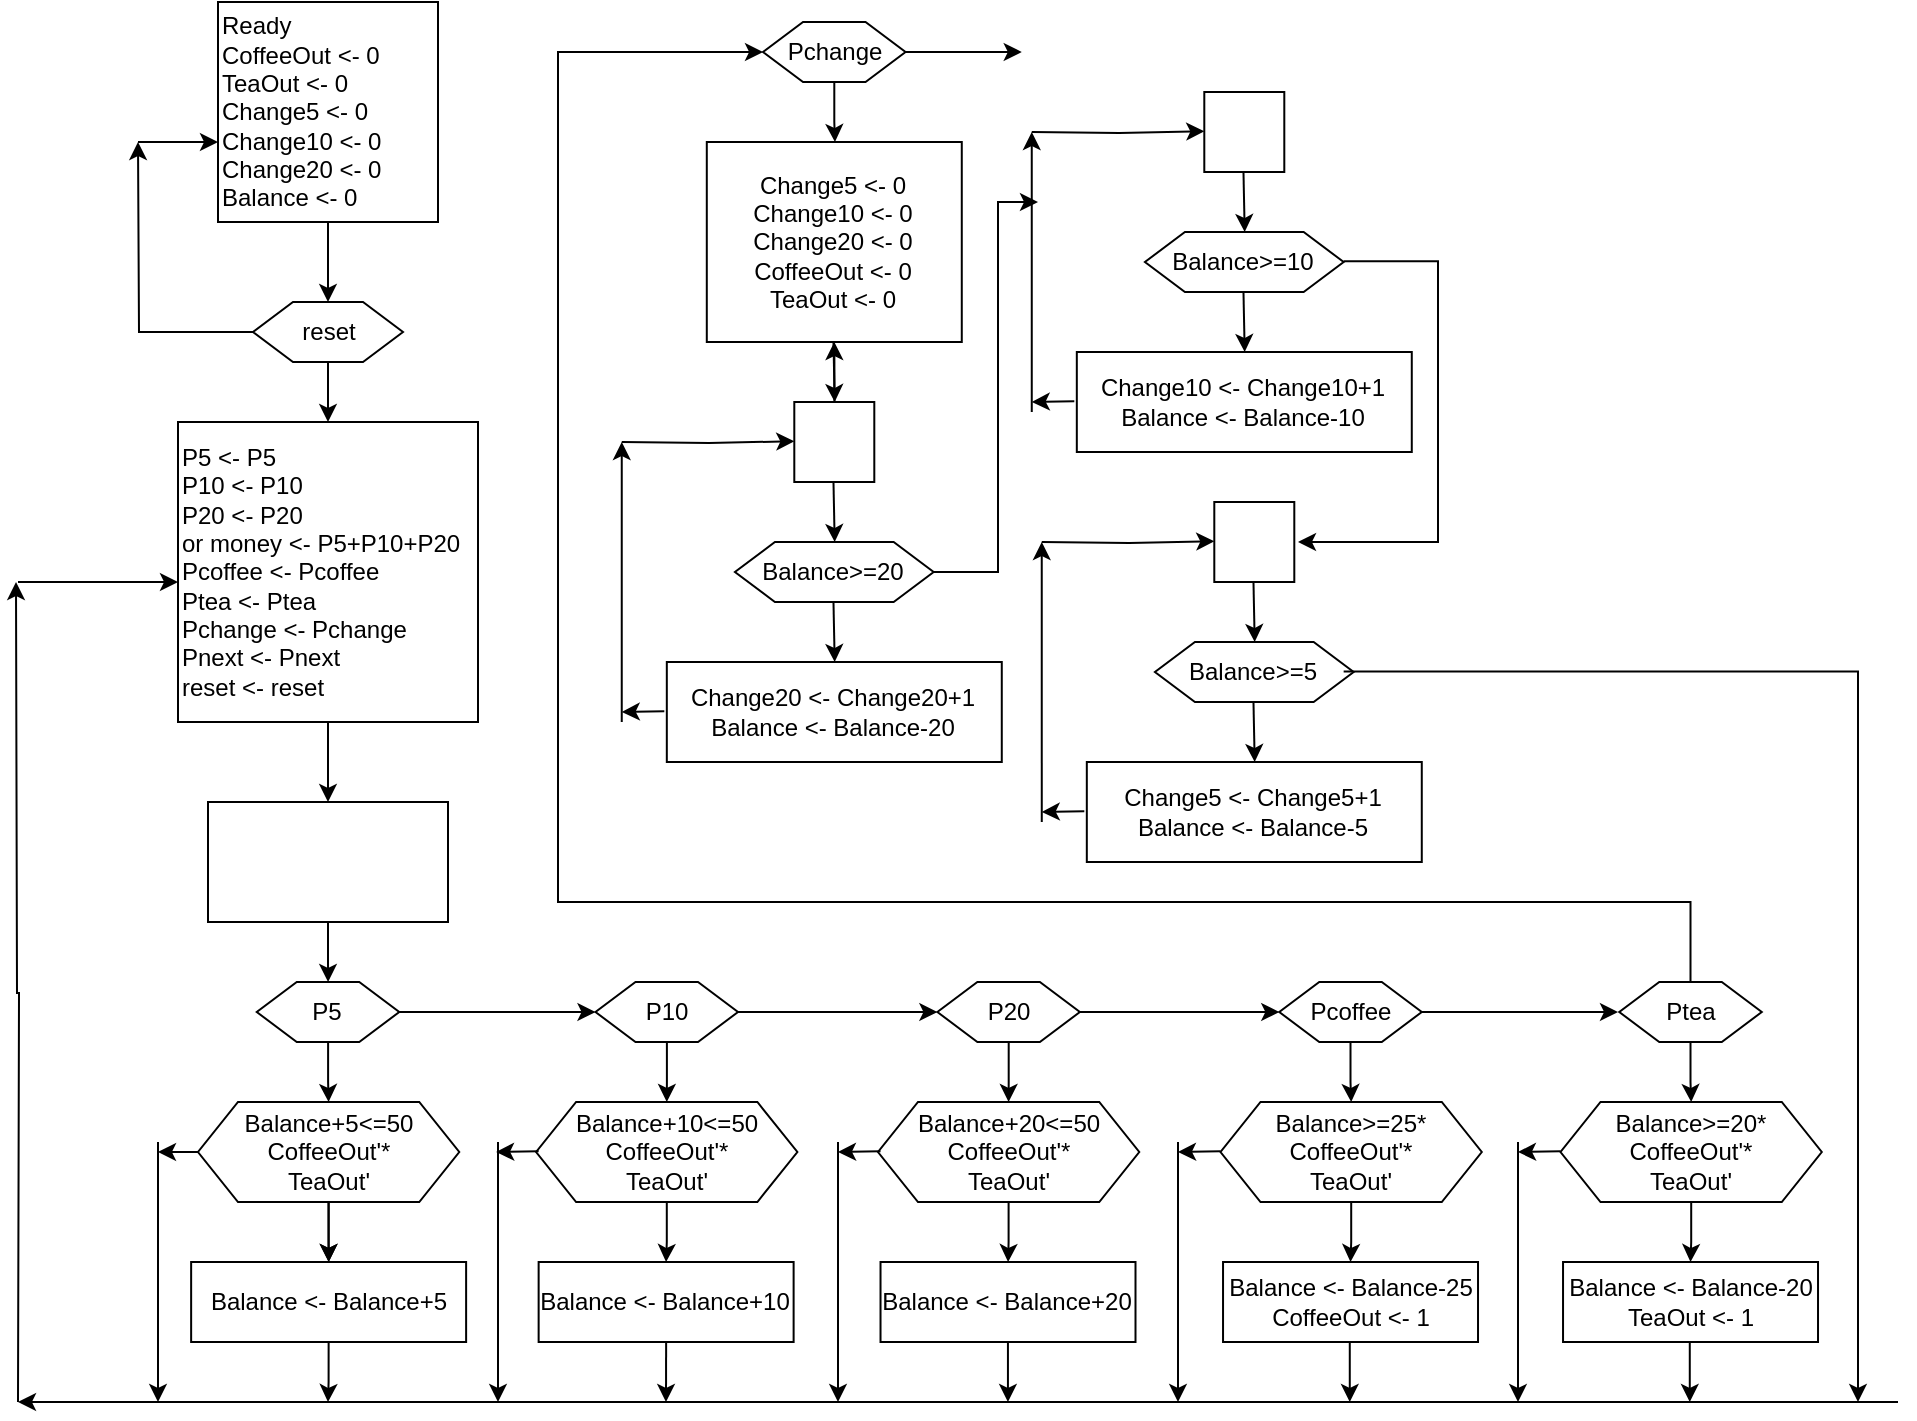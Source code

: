 <mxfile version="22.0.8" type="github">
  <diagram name="Page-1" id="a-lz978gGx6K19uARcvc">
    <mxGraphModel dx="2643" dy="988" grid="1" gridSize="10" guides="1" tooltips="1" connect="1" arrows="1" fold="1" page="1" pageScale="1" pageWidth="850" pageHeight="1100" math="0" shadow="0">
      <root>
        <mxCell id="0" />
        <mxCell id="1" parent="0" />
        <mxCell id="YPnYqugieRIAXHoPEM4v-4" value="" style="edgeStyle=orthogonalEdgeStyle;rounded=0;orthogonalLoop=1;jettySize=auto;html=1;" parent="1" source="YPnYqugieRIAXHoPEM4v-1" target="YPnYqugieRIAXHoPEM4v-2" edge="1">
          <mxGeometry relative="1" as="geometry" />
        </mxCell>
        <mxCell id="YPnYqugieRIAXHoPEM4v-1" value="Ready&lt;br&gt;CoffeeOut &amp;lt;- 0&lt;br&gt;TeaOut &amp;lt;- 0&lt;br&gt;Change5 &amp;lt;- 0&lt;br&gt;Change10 &amp;lt;- 0&lt;br&gt;Change20 &amp;lt;- 0&lt;br&gt;&lt;div style=&quot;&quot;&gt;&lt;span style=&quot;background-color: initial;&quot;&gt;Balance &amp;lt;- 0&lt;/span&gt;&lt;/div&gt;" style="whiteSpace=wrap;html=1;aspect=fixed;align=left;" parent="1" vertex="1">
          <mxGeometry x="80" y="80" width="110" height="110" as="geometry" />
        </mxCell>
        <mxCell id="YPnYqugieRIAXHoPEM4v-5" style="edgeStyle=orthogonalEdgeStyle;rounded=0;orthogonalLoop=1;jettySize=auto;html=1;" parent="1" source="YPnYqugieRIAXHoPEM4v-2" edge="1">
          <mxGeometry relative="1" as="geometry">
            <mxPoint x="40" y="150" as="targetPoint" />
          </mxGeometry>
        </mxCell>
        <mxCell id="YPnYqugieRIAXHoPEM4v-8" style="edgeStyle=orthogonalEdgeStyle;rounded=0;orthogonalLoop=1;jettySize=auto;html=1;exitX=0.5;exitY=1;exitDx=0;exitDy=0;" parent="1" source="YPnYqugieRIAXHoPEM4v-2" edge="1">
          <mxGeometry relative="1" as="geometry">
            <mxPoint x="135" y="290" as="targetPoint" />
          </mxGeometry>
        </mxCell>
        <mxCell id="YPnYqugieRIAXHoPEM4v-2" value="reset" style="shape=hexagon;perimeter=hexagonPerimeter2;whiteSpace=wrap;html=1;fixedSize=1;" parent="1" vertex="1">
          <mxGeometry x="97.5" y="230" width="75" height="30" as="geometry" />
        </mxCell>
        <mxCell id="YPnYqugieRIAXHoPEM4v-7" value="" style="endArrow=classic;html=1;rounded=0;" parent="1" edge="1">
          <mxGeometry width="50" height="50" relative="1" as="geometry">
            <mxPoint x="40" y="150" as="sourcePoint" />
            <mxPoint x="80" y="150" as="targetPoint" />
          </mxGeometry>
        </mxCell>
        <mxCell id="YPnYqugieRIAXHoPEM4v-11" value="" style="edgeStyle=orthogonalEdgeStyle;rounded=0;orthogonalLoop=1;jettySize=auto;html=1;" parent="1" source="YPnYqugieRIAXHoPEM4v-9" target="YPnYqugieRIAXHoPEM4v-10" edge="1">
          <mxGeometry relative="1" as="geometry" />
        </mxCell>
        <mxCell id="YPnYqugieRIAXHoPEM4v-9" value="P5 &amp;lt;- P5&lt;br&gt;P10 &amp;lt;- P10&lt;br&gt;P20 &amp;lt;- P20&lt;br&gt;or money &amp;lt;- P5+P10+P20&lt;br&gt;Pcoffee &amp;lt;- Pcoffee&lt;br&gt;Ptea &amp;lt;- Ptea&lt;br&gt;&lt;div style=&quot;&quot;&gt;&lt;span style=&quot;background-color: initial;&quot;&gt;Pchange &amp;lt;- Pchange&lt;/span&gt;&lt;/div&gt;&lt;div style=&quot;&quot;&gt;&lt;span style=&quot;background-color: initial;&quot;&gt;Pnext &amp;lt;- Pnext&lt;/span&gt;&lt;/div&gt;&lt;div style=&quot;&quot;&gt;reset &amp;lt;- reset&lt;/div&gt;" style="whiteSpace=wrap;html=1;aspect=fixed;align=left;" parent="1" vertex="1">
          <mxGeometry x="60" y="290" width="150" height="150" as="geometry" />
        </mxCell>
        <mxCell id="B4vN6VEIP0nUrANsFfqJ-2" value="" style="edgeStyle=orthogonalEdgeStyle;rounded=0;orthogonalLoop=1;jettySize=auto;html=1;" edge="1" parent="1" source="YPnYqugieRIAXHoPEM4v-10" target="B4vN6VEIP0nUrANsFfqJ-1">
          <mxGeometry relative="1" as="geometry" />
        </mxCell>
        <mxCell id="YPnYqugieRIAXHoPEM4v-10" value="" style="whiteSpace=wrap;html=1;align=left;" parent="1" vertex="1">
          <mxGeometry x="75" y="480" width="120" height="60" as="geometry" />
        </mxCell>
        <mxCell id="B4vN6VEIP0nUrANsFfqJ-4" value="" style="edgeStyle=orthogonalEdgeStyle;rounded=0;orthogonalLoop=1;jettySize=auto;html=1;entryX=0;entryY=0.5;entryDx=0;entryDy=0;" edge="1" parent="1" source="B4vN6VEIP0nUrANsFfqJ-1" target="B4vN6VEIP0nUrANsFfqJ-14">
          <mxGeometry relative="1" as="geometry">
            <mxPoint x="230" y="585" as="targetPoint" />
          </mxGeometry>
        </mxCell>
        <mxCell id="B4vN6VEIP0nUrANsFfqJ-6" value="" style="edgeStyle=orthogonalEdgeStyle;rounded=0;orthogonalLoop=1;jettySize=auto;html=1;" edge="1" parent="1" source="B4vN6VEIP0nUrANsFfqJ-1" target="B4vN6VEIP0nUrANsFfqJ-5">
          <mxGeometry relative="1" as="geometry" />
        </mxCell>
        <mxCell id="B4vN6VEIP0nUrANsFfqJ-1" value="P5" style="shape=hexagon;perimeter=hexagonPerimeter2;whiteSpace=wrap;html=1;fixedSize=1;" vertex="1" parent="1">
          <mxGeometry x="99.38" y="570" width="71.25" height="30" as="geometry" />
        </mxCell>
        <mxCell id="B4vN6VEIP0nUrANsFfqJ-8" value="" style="edgeStyle=orthogonalEdgeStyle;rounded=0;orthogonalLoop=1;jettySize=auto;html=1;" edge="1" parent="1" source="B4vN6VEIP0nUrANsFfqJ-5" target="B4vN6VEIP0nUrANsFfqJ-7">
          <mxGeometry relative="1" as="geometry" />
        </mxCell>
        <mxCell id="B4vN6VEIP0nUrANsFfqJ-21" value="" style="edgeStyle=orthogonalEdgeStyle;rounded=0;orthogonalLoop=1;jettySize=auto;html=1;" edge="1" parent="1" source="B4vN6VEIP0nUrANsFfqJ-5" target="B4vN6VEIP0nUrANsFfqJ-7">
          <mxGeometry relative="1" as="geometry" />
        </mxCell>
        <mxCell id="B4vN6VEIP0nUrANsFfqJ-5" value="Balance+5&amp;lt;=50&lt;br&gt;CoffeeOut&#39;*&lt;br&gt;TeaOut&#39;" style="shape=hexagon;perimeter=hexagonPerimeter2;whiteSpace=wrap;html=1;fixedSize=1;" vertex="1" parent="1">
          <mxGeometry x="70" y="630" width="130.63" height="50" as="geometry" />
        </mxCell>
        <mxCell id="B4vN6VEIP0nUrANsFfqJ-7" value="Balance &amp;lt;- Balance+5" style="whiteSpace=wrap;html=1;" vertex="1" parent="1">
          <mxGeometry x="66.57" y="710" width="137.49" height="40" as="geometry" />
        </mxCell>
        <mxCell id="B4vN6VEIP0nUrANsFfqJ-10" value="" style="endArrow=classic;html=1;rounded=0;" edge="1" parent="1">
          <mxGeometry width="50" height="50" relative="1" as="geometry">
            <mxPoint x="-20" y="370" as="sourcePoint" />
            <mxPoint x="60" y="370" as="targetPoint" />
          </mxGeometry>
        </mxCell>
        <mxCell id="B4vN6VEIP0nUrANsFfqJ-11" value="" style="endArrow=classic;html=1;rounded=0;exitX=0;exitY=0.5;exitDx=0;exitDy=0;" edge="1" parent="1" source="B4vN6VEIP0nUrANsFfqJ-5">
          <mxGeometry width="50" height="50" relative="1" as="geometry">
            <mxPoint x="30" y="654.63" as="sourcePoint" />
            <mxPoint x="50" y="655" as="targetPoint" />
          </mxGeometry>
        </mxCell>
        <mxCell id="B4vN6VEIP0nUrANsFfqJ-12" value="" style="edgeStyle=orthogonalEdgeStyle;rounded=0;orthogonalLoop=1;jettySize=auto;html=1;entryX=0;entryY=0.5;entryDx=0;entryDy=0;" edge="1" parent="1" source="B4vN6VEIP0nUrANsFfqJ-14" target="B4vN6VEIP0nUrANsFfqJ-26">
          <mxGeometry relative="1" as="geometry">
            <mxPoint x="380" y="585" as="targetPoint" />
          </mxGeometry>
        </mxCell>
        <mxCell id="B4vN6VEIP0nUrANsFfqJ-13" value="" style="edgeStyle=orthogonalEdgeStyle;rounded=0;orthogonalLoop=1;jettySize=auto;html=1;" edge="1" parent="1" source="B4vN6VEIP0nUrANsFfqJ-14" target="B4vN6VEIP0nUrANsFfqJ-16">
          <mxGeometry relative="1" as="geometry" />
        </mxCell>
        <mxCell id="B4vN6VEIP0nUrANsFfqJ-14" value="P10" style="shape=hexagon;perimeter=hexagonPerimeter2;whiteSpace=wrap;html=1;fixedSize=1;" vertex="1" parent="1">
          <mxGeometry x="268.75" y="570" width="71.25" height="30" as="geometry" />
        </mxCell>
        <mxCell id="B4vN6VEIP0nUrANsFfqJ-15" value="" style="edgeStyle=orthogonalEdgeStyle;rounded=0;orthogonalLoop=1;jettySize=auto;html=1;" edge="1" parent="1" source="B4vN6VEIP0nUrANsFfqJ-16" target="B4vN6VEIP0nUrANsFfqJ-17">
          <mxGeometry relative="1" as="geometry" />
        </mxCell>
        <mxCell id="B4vN6VEIP0nUrANsFfqJ-16" value="Balance+10&amp;lt;=50&lt;br&gt;CoffeeOut&#39;*&lt;br&gt;TeaOut&#39;" style="shape=hexagon;perimeter=hexagonPerimeter2;whiteSpace=wrap;html=1;fixedSize=1;" vertex="1" parent="1">
          <mxGeometry x="239.06" y="630" width="130.63" height="50" as="geometry" />
        </mxCell>
        <mxCell id="B4vN6VEIP0nUrANsFfqJ-17" value="Balance &amp;lt;- Balance+10" style="whiteSpace=wrap;html=1;" vertex="1" parent="1">
          <mxGeometry x="240.32" y="710" width="127.49" height="40" as="geometry" />
        </mxCell>
        <mxCell id="B4vN6VEIP0nUrANsFfqJ-19" value="" style="endArrow=classic;html=1;rounded=0;" edge="1" parent="1">
          <mxGeometry width="50" height="50" relative="1" as="geometry">
            <mxPoint x="920" y="780" as="sourcePoint" />
            <mxPoint x="-20" y="780" as="targetPoint" />
          </mxGeometry>
        </mxCell>
        <mxCell id="B4vN6VEIP0nUrANsFfqJ-20" value="" style="edgeStyle=orthogonalEdgeStyle;rounded=0;orthogonalLoop=1;jettySize=auto;html=1;exitX=0.5;exitY=1;exitDx=0;exitDy=0;" edge="1" parent="1" source="B4vN6VEIP0nUrANsFfqJ-17">
          <mxGeometry relative="1" as="geometry">
            <mxPoint x="284.63" y="800" as="sourcePoint" />
            <mxPoint x="304" y="780" as="targetPoint" />
          </mxGeometry>
        </mxCell>
        <mxCell id="B4vN6VEIP0nUrANsFfqJ-22" value="" style="edgeStyle=orthogonalEdgeStyle;rounded=0;orthogonalLoop=1;jettySize=auto;html=1;" edge="1" parent="1">
          <mxGeometry relative="1" as="geometry">
            <mxPoint x="-20" y="780" as="sourcePoint" />
            <mxPoint x="-21" y="370" as="targetPoint" />
          </mxGeometry>
        </mxCell>
        <mxCell id="B4vN6VEIP0nUrANsFfqJ-23" value="" style="edgeStyle=orthogonalEdgeStyle;rounded=0;orthogonalLoop=1;jettySize=auto;html=1;exitX=0.5;exitY=1;exitDx=0;exitDy=0;" edge="1" parent="1" source="B4vN6VEIP0nUrANsFfqJ-7">
          <mxGeometry relative="1" as="geometry">
            <mxPoint x="60" y="740" as="sourcePoint" />
            <mxPoint x="135" y="780" as="targetPoint" />
            <Array as="points">
              <mxPoint x="135" y="770" />
              <mxPoint x="135" y="770" />
            </Array>
          </mxGeometry>
        </mxCell>
        <mxCell id="B4vN6VEIP0nUrANsFfqJ-24" value="" style="edgeStyle=orthogonalEdgeStyle;rounded=0;orthogonalLoop=1;jettySize=auto;html=1;entryX=0;entryY=0.5;entryDx=0;entryDy=0;" edge="1" parent="1" source="B4vN6VEIP0nUrANsFfqJ-26" target="B4vN6VEIP0nUrANsFfqJ-36">
          <mxGeometry relative="1" as="geometry">
            <mxPoint x="570.31" y="585" as="targetPoint" />
          </mxGeometry>
        </mxCell>
        <mxCell id="B4vN6VEIP0nUrANsFfqJ-25" value="" style="edgeStyle=orthogonalEdgeStyle;rounded=0;orthogonalLoop=1;jettySize=auto;html=1;" edge="1" parent="1" source="B4vN6VEIP0nUrANsFfqJ-26" target="B4vN6VEIP0nUrANsFfqJ-28">
          <mxGeometry relative="1" as="geometry" />
        </mxCell>
        <mxCell id="B4vN6VEIP0nUrANsFfqJ-26" value="P20" style="shape=hexagon;perimeter=hexagonPerimeter2;whiteSpace=wrap;html=1;fixedSize=1;" vertex="1" parent="1">
          <mxGeometry x="439.69" y="570" width="71.25" height="30" as="geometry" />
        </mxCell>
        <mxCell id="B4vN6VEIP0nUrANsFfqJ-27" value="" style="edgeStyle=orthogonalEdgeStyle;rounded=0;orthogonalLoop=1;jettySize=auto;html=1;" edge="1" parent="1" source="B4vN6VEIP0nUrANsFfqJ-28" target="B4vN6VEIP0nUrANsFfqJ-29">
          <mxGeometry relative="1" as="geometry" />
        </mxCell>
        <mxCell id="B4vN6VEIP0nUrANsFfqJ-28" value="Balance+20&amp;lt;=50&lt;br&gt;CoffeeOut&#39;*&lt;br&gt;TeaOut&#39;" style="shape=hexagon;perimeter=hexagonPerimeter2;whiteSpace=wrap;html=1;fixedSize=1;" vertex="1" parent="1">
          <mxGeometry x="410" y="630" width="130.63" height="50" as="geometry" />
        </mxCell>
        <mxCell id="B4vN6VEIP0nUrANsFfqJ-29" value="Balance &amp;lt;- Balance+20" style="whiteSpace=wrap;html=1;" vertex="1" parent="1">
          <mxGeometry x="411.26" y="710" width="127.49" height="40" as="geometry" />
        </mxCell>
        <mxCell id="B4vN6VEIP0nUrANsFfqJ-34" value="" style="edgeStyle=orthogonalEdgeStyle;rounded=0;orthogonalLoop=1;jettySize=auto;html=1;" edge="1" parent="1" source="B4vN6VEIP0nUrANsFfqJ-36">
          <mxGeometry relative="1" as="geometry">
            <mxPoint x="780" y="585" as="targetPoint" />
          </mxGeometry>
        </mxCell>
        <mxCell id="B4vN6VEIP0nUrANsFfqJ-35" value="" style="edgeStyle=orthogonalEdgeStyle;rounded=0;orthogonalLoop=1;jettySize=auto;html=1;" edge="1" parent="1" source="B4vN6VEIP0nUrANsFfqJ-36" target="B4vN6VEIP0nUrANsFfqJ-38">
          <mxGeometry relative="1" as="geometry" />
        </mxCell>
        <mxCell id="B4vN6VEIP0nUrANsFfqJ-36" value="Pcoffee" style="shape=hexagon;perimeter=hexagonPerimeter2;whiteSpace=wrap;html=1;fixedSize=1;" vertex="1" parent="1">
          <mxGeometry x="610.64" y="570" width="71.25" height="30" as="geometry" />
        </mxCell>
        <mxCell id="B4vN6VEIP0nUrANsFfqJ-37" value="" style="edgeStyle=orthogonalEdgeStyle;rounded=0;orthogonalLoop=1;jettySize=auto;html=1;" edge="1" parent="1" source="B4vN6VEIP0nUrANsFfqJ-38" target="B4vN6VEIP0nUrANsFfqJ-39">
          <mxGeometry relative="1" as="geometry" />
        </mxCell>
        <mxCell id="B4vN6VEIP0nUrANsFfqJ-38" value="Balance&amp;gt;=25*&lt;br&gt;CoffeeOut&#39;*&lt;br&gt;TeaOut&#39;" style="shape=hexagon;perimeter=hexagonPerimeter2;whiteSpace=wrap;html=1;fixedSize=1;" vertex="1" parent="1">
          <mxGeometry x="581.26" y="630" width="130.63" height="50" as="geometry" />
        </mxCell>
        <mxCell id="B4vN6VEIP0nUrANsFfqJ-39" value="Balance &amp;lt;- Balance-25&lt;br&gt;CoffeeOut &amp;lt;- 1" style="whiteSpace=wrap;html=1;" vertex="1" parent="1">
          <mxGeometry x="582.52" y="710" width="127.49" height="40" as="geometry" />
        </mxCell>
        <mxCell id="B4vN6VEIP0nUrANsFfqJ-40" value="" style="edgeStyle=orthogonalEdgeStyle;rounded=0;orthogonalLoop=1;jettySize=auto;html=1;" edge="1" parent="1">
          <mxGeometry relative="1" as="geometry">
            <mxPoint x="645.89" y="750" as="sourcePoint" />
            <mxPoint x="645.89" y="780" as="targetPoint" />
          </mxGeometry>
        </mxCell>
        <mxCell id="B4vN6VEIP0nUrANsFfqJ-43" value="" style="edgeStyle=orthogonalEdgeStyle;rounded=0;orthogonalLoop=1;jettySize=auto;html=1;" edge="1" parent="1">
          <mxGeometry relative="1" as="geometry">
            <mxPoint x="50" y="650" as="sourcePoint" />
            <mxPoint x="50" y="780" as="targetPoint" />
          </mxGeometry>
        </mxCell>
        <mxCell id="B4vN6VEIP0nUrANsFfqJ-45" value="" style="endArrow=classic;html=1;rounded=0;exitX=0;exitY=0.5;exitDx=0;exitDy=0;" edge="1" parent="1">
          <mxGeometry width="50" height="50" relative="1" as="geometry">
            <mxPoint x="240.32" y="654.66" as="sourcePoint" />
            <mxPoint x="219.06" y="655" as="targetPoint" />
          </mxGeometry>
        </mxCell>
        <mxCell id="B4vN6VEIP0nUrANsFfqJ-46" value="" style="edgeStyle=orthogonalEdgeStyle;rounded=0;orthogonalLoop=1;jettySize=auto;html=1;" edge="1" parent="1">
          <mxGeometry relative="1" as="geometry">
            <mxPoint x="220" y="650" as="sourcePoint" />
            <mxPoint x="220" y="780" as="targetPoint" />
          </mxGeometry>
        </mxCell>
        <mxCell id="B4vN6VEIP0nUrANsFfqJ-47" value="" style="endArrow=classic;html=1;rounded=0;exitX=0;exitY=0.5;exitDx=0;exitDy=0;" edge="1" parent="1">
          <mxGeometry width="50" height="50" relative="1" as="geometry">
            <mxPoint x="411.26" y="654.66" as="sourcePoint" />
            <mxPoint x="390" y="655" as="targetPoint" />
          </mxGeometry>
        </mxCell>
        <mxCell id="B4vN6VEIP0nUrANsFfqJ-48" value="" style="edgeStyle=orthogonalEdgeStyle;rounded=0;orthogonalLoop=1;jettySize=auto;html=1;" edge="1" parent="1">
          <mxGeometry relative="1" as="geometry">
            <mxPoint x="390" y="650" as="sourcePoint" />
            <mxPoint x="390" y="780" as="targetPoint" />
          </mxGeometry>
        </mxCell>
        <mxCell id="B4vN6VEIP0nUrANsFfqJ-49" value="" style="edgeStyle=orthogonalEdgeStyle;rounded=0;orthogonalLoop=1;jettySize=auto;html=1;exitX=0.5;exitY=1;exitDx=0;exitDy=0;" edge="1" parent="1">
          <mxGeometry relative="1" as="geometry">
            <mxPoint x="474.97" y="750" as="sourcePoint" />
            <mxPoint x="474.97" y="780" as="targetPoint" />
          </mxGeometry>
        </mxCell>
        <mxCell id="B4vN6VEIP0nUrANsFfqJ-50" value="" style="endArrow=classic;html=1;rounded=0;exitX=0;exitY=0.5;exitDx=0;exitDy=0;" edge="1" parent="1">
          <mxGeometry width="50" height="50" relative="1" as="geometry">
            <mxPoint x="581.26" y="654.66" as="sourcePoint" />
            <mxPoint x="560" y="655" as="targetPoint" />
          </mxGeometry>
        </mxCell>
        <mxCell id="B4vN6VEIP0nUrANsFfqJ-51" value="" style="edgeStyle=orthogonalEdgeStyle;rounded=0;orthogonalLoop=1;jettySize=auto;html=1;" edge="1" parent="1">
          <mxGeometry relative="1" as="geometry">
            <mxPoint x="560" y="650" as="sourcePoint" />
            <mxPoint x="560" y="780" as="targetPoint" />
          </mxGeometry>
        </mxCell>
        <mxCell id="B4vN6VEIP0nUrANsFfqJ-52" value="" style="edgeStyle=orthogonalEdgeStyle;rounded=0;orthogonalLoop=1;jettySize=auto;html=1;entryX=0;entryY=0.5;entryDx=0;entryDy=0;" edge="1" parent="1" source="B4vN6VEIP0nUrANsFfqJ-54" target="B4vN6VEIP0nUrANsFfqJ-64">
          <mxGeometry relative="1" as="geometry">
            <mxPoint x="910" y="585" as="targetPoint" />
            <Array as="points">
              <mxPoint x="816" y="530" />
              <mxPoint x="250" y="530" />
              <mxPoint x="250" y="105" />
            </Array>
          </mxGeometry>
        </mxCell>
        <mxCell id="B4vN6VEIP0nUrANsFfqJ-53" value="" style="edgeStyle=orthogonalEdgeStyle;rounded=0;orthogonalLoop=1;jettySize=auto;html=1;" edge="1" parent="1" source="B4vN6VEIP0nUrANsFfqJ-54" target="B4vN6VEIP0nUrANsFfqJ-56">
          <mxGeometry relative="1" as="geometry" />
        </mxCell>
        <mxCell id="B4vN6VEIP0nUrANsFfqJ-54" value="Ptea" style="shape=hexagon;perimeter=hexagonPerimeter2;whiteSpace=wrap;html=1;fixedSize=1;" vertex="1" parent="1">
          <mxGeometry x="780.64" y="570" width="71.25" height="30" as="geometry" />
        </mxCell>
        <mxCell id="B4vN6VEIP0nUrANsFfqJ-55" value="" style="edgeStyle=orthogonalEdgeStyle;rounded=0;orthogonalLoop=1;jettySize=auto;html=1;" edge="1" parent="1" source="B4vN6VEIP0nUrANsFfqJ-56" target="B4vN6VEIP0nUrANsFfqJ-57">
          <mxGeometry relative="1" as="geometry" />
        </mxCell>
        <mxCell id="B4vN6VEIP0nUrANsFfqJ-56" value="Balance&amp;gt;=20*&lt;br&gt;CoffeeOut&#39;*&lt;br&gt;TeaOut&#39;" style="shape=hexagon;perimeter=hexagonPerimeter2;whiteSpace=wrap;html=1;fixedSize=1;" vertex="1" parent="1">
          <mxGeometry x="751.26" y="630" width="130.63" height="50" as="geometry" />
        </mxCell>
        <mxCell id="B4vN6VEIP0nUrANsFfqJ-57" value="Balance &amp;lt;- Balance-20&lt;br&gt;TeaOut &amp;lt;- 1" style="whiteSpace=wrap;html=1;" vertex="1" parent="1">
          <mxGeometry x="752.52" y="710" width="127.49" height="40" as="geometry" />
        </mxCell>
        <mxCell id="B4vN6VEIP0nUrANsFfqJ-58" value="" style="edgeStyle=orthogonalEdgeStyle;rounded=0;orthogonalLoop=1;jettySize=auto;html=1;" edge="1" parent="1">
          <mxGeometry relative="1" as="geometry">
            <mxPoint x="815.89" y="750" as="sourcePoint" />
            <mxPoint x="815.89" y="780" as="targetPoint" />
          </mxGeometry>
        </mxCell>
        <mxCell id="B4vN6VEIP0nUrANsFfqJ-59" value="" style="endArrow=classic;html=1;rounded=0;exitX=0;exitY=0.5;exitDx=0;exitDy=0;" edge="1" parent="1">
          <mxGeometry width="50" height="50" relative="1" as="geometry">
            <mxPoint x="751.26" y="654.66" as="sourcePoint" />
            <mxPoint x="730" y="655" as="targetPoint" />
          </mxGeometry>
        </mxCell>
        <mxCell id="B4vN6VEIP0nUrANsFfqJ-60" value="" style="edgeStyle=orthogonalEdgeStyle;rounded=0;orthogonalLoop=1;jettySize=auto;html=1;" edge="1" parent="1">
          <mxGeometry relative="1" as="geometry">
            <mxPoint x="730" y="650" as="sourcePoint" />
            <mxPoint x="730" y="780" as="targetPoint" />
          </mxGeometry>
        </mxCell>
        <mxCell id="B4vN6VEIP0nUrANsFfqJ-62" value="" style="edgeStyle=orthogonalEdgeStyle;rounded=0;orthogonalLoop=1;jettySize=auto;html=1;" edge="1" parent="1" source="B4vN6VEIP0nUrANsFfqJ-64">
          <mxGeometry relative="1" as="geometry">
            <mxPoint x="481.88" y="105" as="targetPoint" />
          </mxGeometry>
        </mxCell>
        <mxCell id="B4vN6VEIP0nUrANsFfqJ-63" value="" style="edgeStyle=orthogonalEdgeStyle;rounded=0;orthogonalLoop=1;jettySize=auto;html=1;" edge="1" parent="1" source="B4vN6VEIP0nUrANsFfqJ-64">
          <mxGeometry relative="1" as="geometry">
            <mxPoint x="388.48" y="150" as="targetPoint" />
          </mxGeometry>
        </mxCell>
        <mxCell id="B4vN6VEIP0nUrANsFfqJ-64" value="Pchange" style="shape=hexagon;perimeter=hexagonPerimeter2;whiteSpace=wrap;html=1;fixedSize=1;" vertex="1" parent="1">
          <mxGeometry x="352.52" y="90" width="71.25" height="30" as="geometry" />
        </mxCell>
        <mxCell id="B4vN6VEIP0nUrANsFfqJ-67" value="Change5 &amp;lt;- 0&lt;br&gt;Change10 &amp;lt;- 0&lt;br&gt;Change20 &amp;lt;- 0&lt;br&gt;CoffeeOut &amp;lt;- 0&lt;br&gt;TeaOut &amp;lt;- 0" style="whiteSpace=wrap;html=1;" vertex="1" parent="1">
          <mxGeometry x="324.4" y="150" width="127.49" height="100" as="geometry" />
        </mxCell>
        <mxCell id="B4vN6VEIP0nUrANsFfqJ-68" value="" style="edgeStyle=orthogonalEdgeStyle;rounded=0;orthogonalLoop=1;jettySize=auto;html=1;" edge="1" parent="1">
          <mxGeometry relative="1" as="geometry">
            <mxPoint x="281.89" y="440" as="sourcePoint" />
            <mxPoint x="281.88" y="300" as="targetPoint" />
          </mxGeometry>
        </mxCell>
        <mxCell id="B4vN6VEIP0nUrANsFfqJ-87" value="" style="edgeStyle=orthogonalEdgeStyle;rounded=0;orthogonalLoop=1;jettySize=auto;html=1;" edge="1" parent="1" source="B4vN6VEIP0nUrANsFfqJ-71">
          <mxGeometry relative="1" as="geometry">
            <mxPoint x="490" y="180" as="targetPoint" />
            <Array as="points">
              <mxPoint x="470" y="365" />
              <mxPoint x="470" y="180" />
            </Array>
          </mxGeometry>
        </mxCell>
        <mxCell id="B4vN6VEIP0nUrANsFfqJ-71" value="Balance&amp;gt;=20" style="shape=hexagon;perimeter=hexagonPerimeter2;whiteSpace=wrap;html=1;fixedSize=1;" vertex="1" parent="1">
          <mxGeometry x="338.47" y="350" width="99.36" height="30" as="geometry" />
        </mxCell>
        <mxCell id="B4vN6VEIP0nUrANsFfqJ-72" value="" style="edgeStyle=orthogonalEdgeStyle;rounded=0;orthogonalLoop=1;jettySize=auto;html=1;" edge="1" parent="1">
          <mxGeometry relative="1" as="geometry">
            <mxPoint x="387.74" y="250" as="sourcePoint" />
            <mxPoint x="388.34" y="280" as="targetPoint" />
          </mxGeometry>
        </mxCell>
        <mxCell id="B4vN6VEIP0nUrANsFfqJ-73" value="" style="edgeStyle=orthogonalEdgeStyle;rounded=0;orthogonalLoop=1;jettySize=auto;html=1;" edge="1" parent="1">
          <mxGeometry relative="1" as="geometry">
            <mxPoint x="387.74" y="380" as="sourcePoint" />
            <mxPoint x="388.34" y="410" as="targetPoint" />
          </mxGeometry>
        </mxCell>
        <mxCell id="B4vN6VEIP0nUrANsFfqJ-74" value="Change20 &amp;lt;- Change20+1&lt;br&gt;Balance &amp;lt;- Balance-20" style="whiteSpace=wrap;html=1;" vertex="1" parent="1">
          <mxGeometry x="304.41" y="410" width="167.48" height="50" as="geometry" />
        </mxCell>
        <mxCell id="B4vN6VEIP0nUrANsFfqJ-97" style="edgeStyle=orthogonalEdgeStyle;rounded=0;orthogonalLoop=1;jettySize=auto;html=1;" edge="1" parent="1" source="B4vN6VEIP0nUrANsFfqJ-75" target="B4vN6VEIP0nUrANsFfqJ-67">
          <mxGeometry relative="1" as="geometry" />
        </mxCell>
        <mxCell id="B4vN6VEIP0nUrANsFfqJ-75" value="" style="whiteSpace=wrap;html=1;aspect=fixed;" vertex="1" parent="1">
          <mxGeometry x="368.15" y="280" width="40" height="40" as="geometry" />
        </mxCell>
        <mxCell id="B4vN6VEIP0nUrANsFfqJ-76" value="" style="edgeStyle=orthogonalEdgeStyle;rounded=0;orthogonalLoop=1;jettySize=auto;html=1;" edge="1" parent="1">
          <mxGeometry relative="1" as="geometry">
            <mxPoint x="387.74" y="320" as="sourcePoint" />
            <mxPoint x="388.34" y="350" as="targetPoint" />
          </mxGeometry>
        </mxCell>
        <mxCell id="B4vN6VEIP0nUrANsFfqJ-77" value="" style="endArrow=classic;html=1;rounded=0;exitX=0;exitY=0.5;exitDx=0;exitDy=0;" edge="1" parent="1">
          <mxGeometry width="50" height="50" relative="1" as="geometry">
            <mxPoint x="303.15" y="434.6" as="sourcePoint" />
            <mxPoint x="281.89" y="434.94" as="targetPoint" />
          </mxGeometry>
        </mxCell>
        <mxCell id="B4vN6VEIP0nUrANsFfqJ-78" value="" style="edgeStyle=orthogonalEdgeStyle;rounded=0;orthogonalLoop=1;jettySize=auto;html=1;entryX=0;entryY=0.5;entryDx=0;entryDy=0;" edge="1" parent="1">
          <mxGeometry relative="1" as="geometry">
            <mxPoint x="368.15" y="299.6" as="targetPoint" />
            <mxPoint x="281.88" y="300" as="sourcePoint" />
          </mxGeometry>
        </mxCell>
        <mxCell id="B4vN6VEIP0nUrANsFfqJ-79" value="" style="edgeStyle=orthogonalEdgeStyle;rounded=0;orthogonalLoop=1;jettySize=auto;html=1;" edge="1" parent="1">
          <mxGeometry relative="1" as="geometry">
            <mxPoint x="486.89" y="285" as="sourcePoint" />
            <mxPoint x="486.88" y="145" as="targetPoint" />
          </mxGeometry>
        </mxCell>
        <mxCell id="B4vN6VEIP0nUrANsFfqJ-80" value="Balance&amp;gt;=10" style="shape=hexagon;perimeter=hexagonPerimeter2;whiteSpace=wrap;html=1;fixedSize=1;" vertex="1" parent="1">
          <mxGeometry x="543.47" y="195" width="99.36" height="30" as="geometry" />
        </mxCell>
        <mxCell id="B4vN6VEIP0nUrANsFfqJ-81" value="" style="edgeStyle=orthogonalEdgeStyle;rounded=0;orthogonalLoop=1;jettySize=auto;html=1;" edge="1" parent="1">
          <mxGeometry relative="1" as="geometry">
            <mxPoint x="592.74" y="225" as="sourcePoint" />
            <mxPoint x="593.34" y="255" as="targetPoint" />
          </mxGeometry>
        </mxCell>
        <mxCell id="B4vN6VEIP0nUrANsFfqJ-82" value="Change10 &amp;lt;- Change10+1&lt;br&gt;Balance &amp;lt;- Balance-10" style="whiteSpace=wrap;html=1;" vertex="1" parent="1">
          <mxGeometry x="509.41" y="255" width="167.48" height="50" as="geometry" />
        </mxCell>
        <mxCell id="B4vN6VEIP0nUrANsFfqJ-83" value="" style="whiteSpace=wrap;html=1;aspect=fixed;" vertex="1" parent="1">
          <mxGeometry x="573.15" y="125" width="40" height="40" as="geometry" />
        </mxCell>
        <mxCell id="B4vN6VEIP0nUrANsFfqJ-84" value="" style="edgeStyle=orthogonalEdgeStyle;rounded=0;orthogonalLoop=1;jettySize=auto;html=1;" edge="1" parent="1">
          <mxGeometry relative="1" as="geometry">
            <mxPoint x="592.74" y="165" as="sourcePoint" />
            <mxPoint x="593.34" y="195" as="targetPoint" />
          </mxGeometry>
        </mxCell>
        <mxCell id="B4vN6VEIP0nUrANsFfqJ-85" value="" style="endArrow=classic;html=1;rounded=0;exitX=0;exitY=0.5;exitDx=0;exitDy=0;" edge="1" parent="1">
          <mxGeometry width="50" height="50" relative="1" as="geometry">
            <mxPoint x="508.15" y="279.6" as="sourcePoint" />
            <mxPoint x="486.89" y="279.94" as="targetPoint" />
          </mxGeometry>
        </mxCell>
        <mxCell id="B4vN6VEIP0nUrANsFfqJ-86" value="" style="edgeStyle=orthogonalEdgeStyle;rounded=0;orthogonalLoop=1;jettySize=auto;html=1;entryX=0;entryY=0.5;entryDx=0;entryDy=0;" edge="1" parent="1">
          <mxGeometry relative="1" as="geometry">
            <mxPoint x="573.15" y="144.6" as="targetPoint" />
            <mxPoint x="486.88" y="145" as="sourcePoint" />
          </mxGeometry>
        </mxCell>
        <mxCell id="B4vN6VEIP0nUrANsFfqJ-88" value="" style="edgeStyle=orthogonalEdgeStyle;rounded=0;orthogonalLoop=1;jettySize=auto;html=1;" edge="1" parent="1">
          <mxGeometry relative="1" as="geometry">
            <mxPoint x="491.89" y="490" as="sourcePoint" />
            <mxPoint x="491.88" y="350" as="targetPoint" />
          </mxGeometry>
        </mxCell>
        <mxCell id="B4vN6VEIP0nUrANsFfqJ-89" value="Balance&amp;gt;=5" style="shape=hexagon;perimeter=hexagonPerimeter2;whiteSpace=wrap;html=1;fixedSize=1;" vertex="1" parent="1">
          <mxGeometry x="548.47" y="400" width="99.36" height="30" as="geometry" />
        </mxCell>
        <mxCell id="B4vN6VEIP0nUrANsFfqJ-90" value="" style="edgeStyle=orthogonalEdgeStyle;rounded=0;orthogonalLoop=1;jettySize=auto;html=1;" edge="1" parent="1">
          <mxGeometry relative="1" as="geometry">
            <mxPoint x="597.74" y="430" as="sourcePoint" />
            <mxPoint x="598.34" y="460" as="targetPoint" />
          </mxGeometry>
        </mxCell>
        <mxCell id="B4vN6VEIP0nUrANsFfqJ-91" value="Change5 &amp;lt;- Change5+1&lt;br&gt;Balance &amp;lt;- Balance-5" style="whiteSpace=wrap;html=1;" vertex="1" parent="1">
          <mxGeometry x="514.41" y="460" width="167.48" height="50" as="geometry" />
        </mxCell>
        <mxCell id="B4vN6VEIP0nUrANsFfqJ-92" value="" style="whiteSpace=wrap;html=1;aspect=fixed;" vertex="1" parent="1">
          <mxGeometry x="578.15" y="330" width="40" height="40" as="geometry" />
        </mxCell>
        <mxCell id="B4vN6VEIP0nUrANsFfqJ-93" value="" style="edgeStyle=orthogonalEdgeStyle;rounded=0;orthogonalLoop=1;jettySize=auto;html=1;" edge="1" parent="1">
          <mxGeometry relative="1" as="geometry">
            <mxPoint x="597.74" y="370" as="sourcePoint" />
            <mxPoint x="598.34" y="400" as="targetPoint" />
          </mxGeometry>
        </mxCell>
        <mxCell id="B4vN6VEIP0nUrANsFfqJ-94" value="" style="endArrow=classic;html=1;rounded=0;exitX=0;exitY=0.5;exitDx=0;exitDy=0;" edge="1" parent="1">
          <mxGeometry width="50" height="50" relative="1" as="geometry">
            <mxPoint x="513.15" y="484.6" as="sourcePoint" />
            <mxPoint x="491.89" y="484.94" as="targetPoint" />
          </mxGeometry>
        </mxCell>
        <mxCell id="B4vN6VEIP0nUrANsFfqJ-95" value="" style="edgeStyle=orthogonalEdgeStyle;rounded=0;orthogonalLoop=1;jettySize=auto;html=1;entryX=0;entryY=0.5;entryDx=0;entryDy=0;" edge="1" parent="1">
          <mxGeometry relative="1" as="geometry">
            <mxPoint x="578.15" y="349.6" as="targetPoint" />
            <mxPoint x="491.88" y="350" as="sourcePoint" />
          </mxGeometry>
        </mxCell>
        <mxCell id="B4vN6VEIP0nUrANsFfqJ-96" value="" style="edgeStyle=orthogonalEdgeStyle;rounded=0;orthogonalLoop=1;jettySize=auto;html=1;" edge="1" parent="1">
          <mxGeometry relative="1" as="geometry">
            <mxPoint x="642.83" y="209.6" as="sourcePoint" />
            <mxPoint x="620" y="350" as="targetPoint" />
            <Array as="points">
              <mxPoint x="690" y="210" />
              <mxPoint x="690" y="350" />
            </Array>
          </mxGeometry>
        </mxCell>
        <mxCell id="B4vN6VEIP0nUrANsFfqJ-98" value="" style="edgeStyle=orthogonalEdgeStyle;rounded=0;orthogonalLoop=1;jettySize=auto;html=1;" edge="1" parent="1">
          <mxGeometry relative="1" as="geometry">
            <mxPoint x="642.83" y="414.8" as="sourcePoint" />
            <mxPoint x="900" y="780" as="targetPoint" />
            <Array as="points">
              <mxPoint x="900" y="415" />
              <mxPoint x="900" y="780" />
            </Array>
          </mxGeometry>
        </mxCell>
      </root>
    </mxGraphModel>
  </diagram>
</mxfile>
